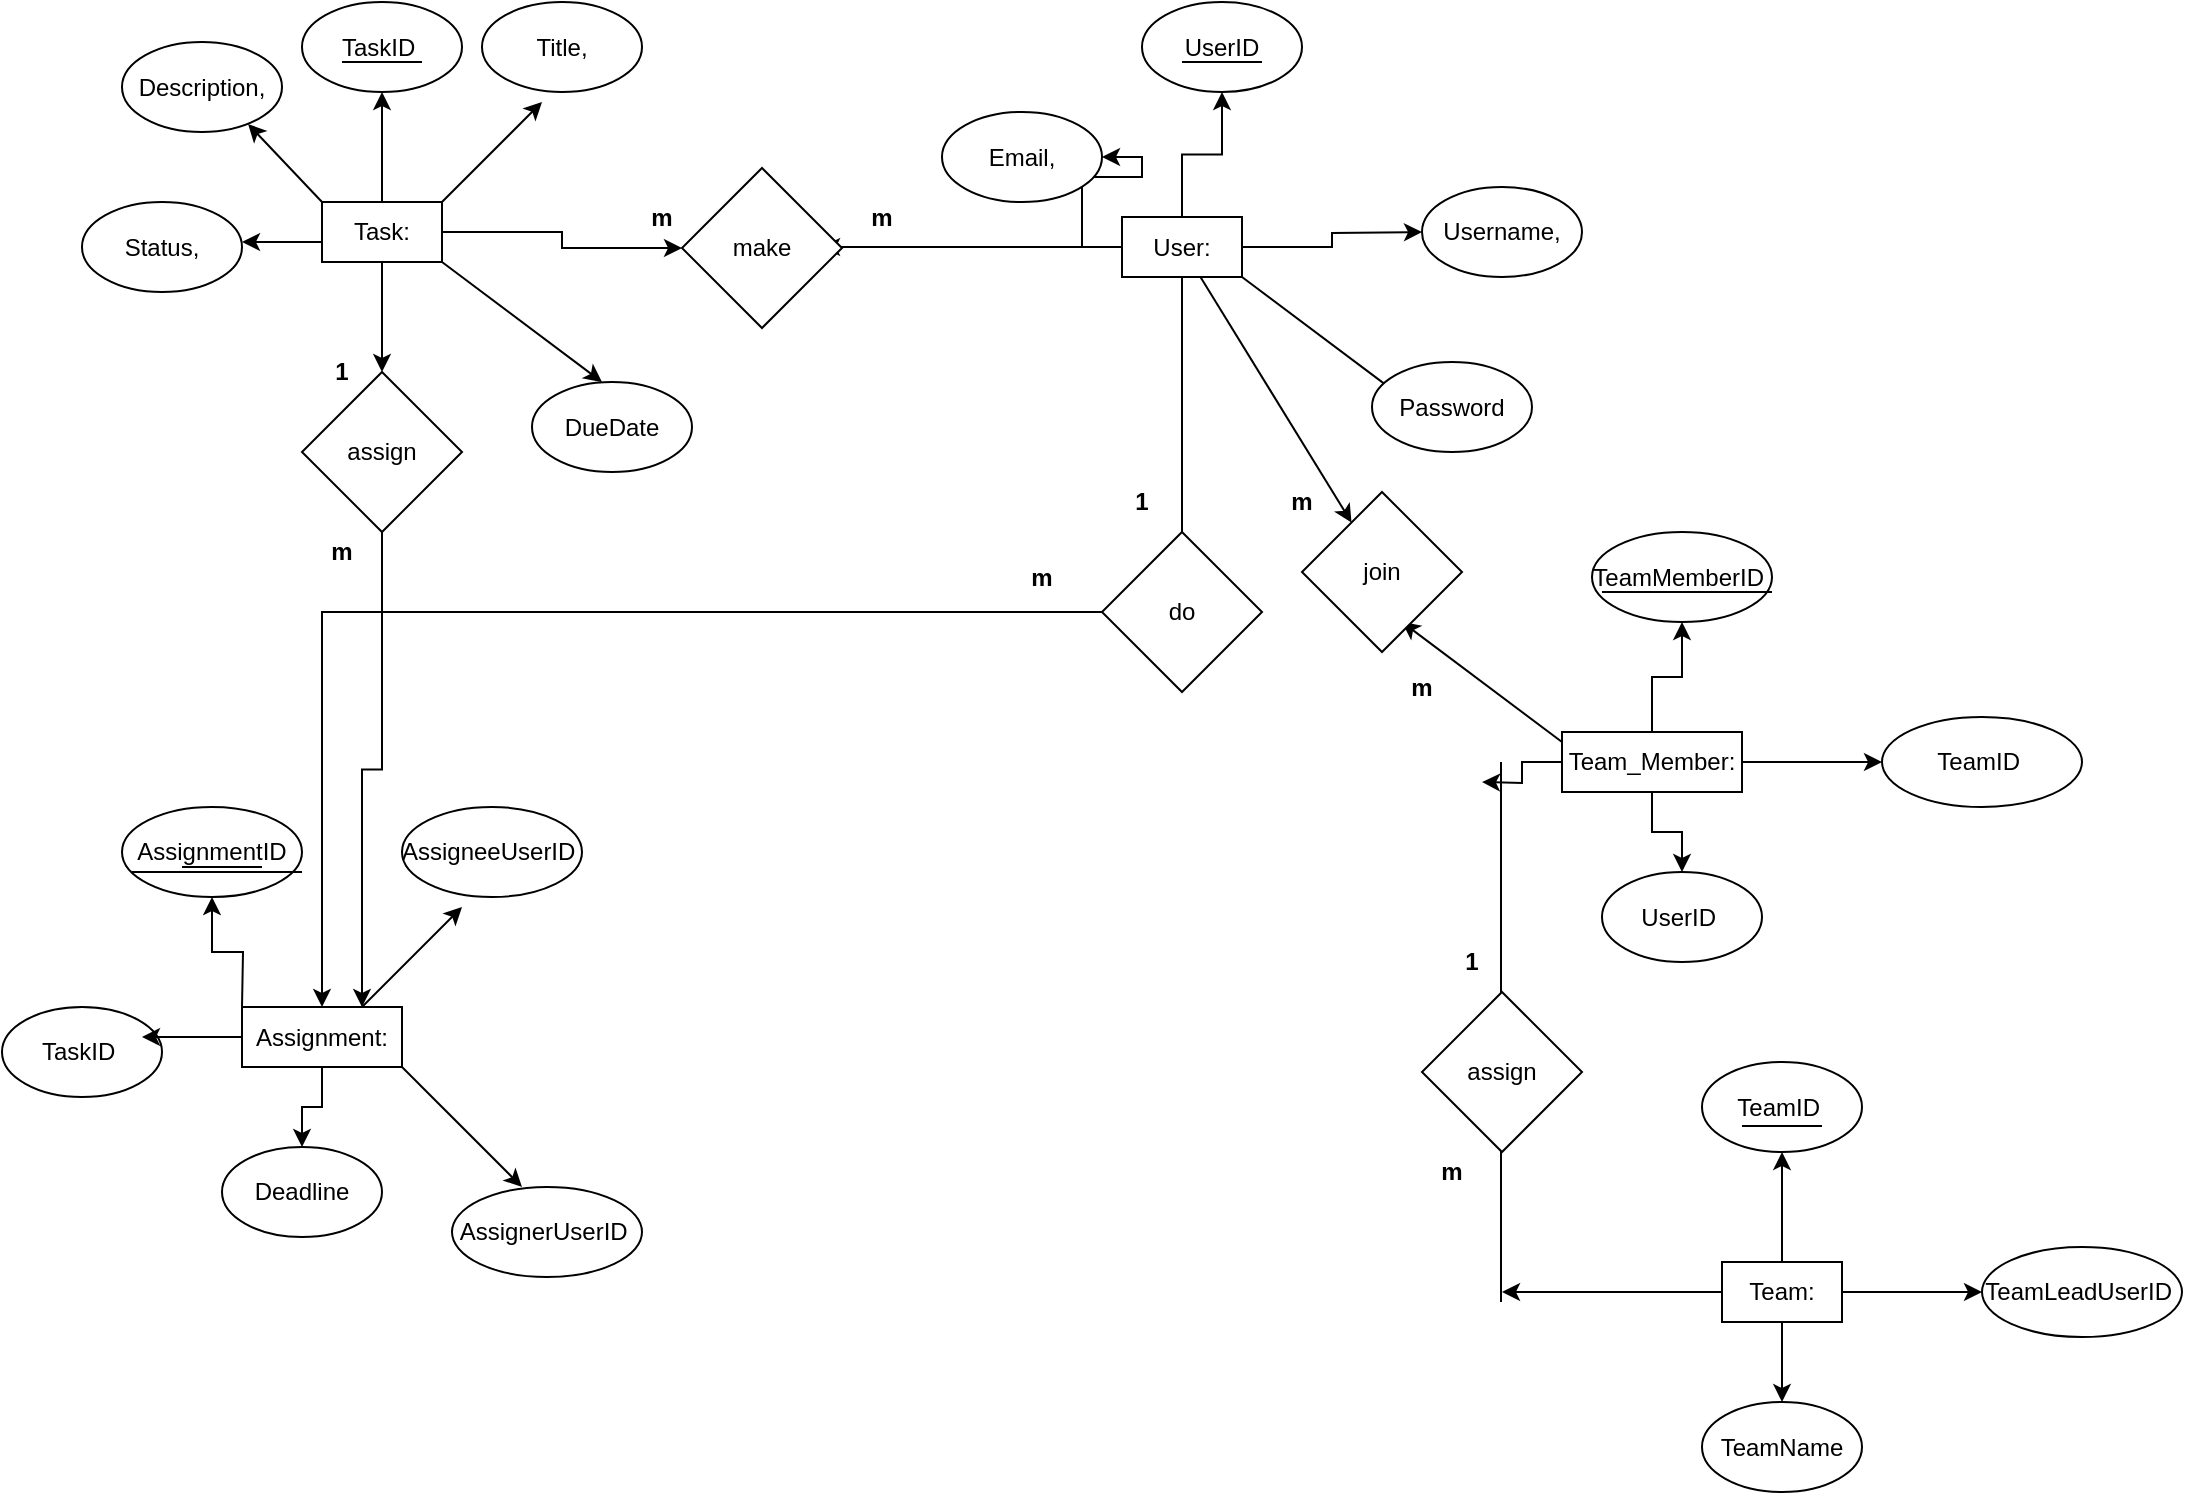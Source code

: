 <mxfile version="22.1.11" type="device">
  <diagram name="Page-1" id="TfQgq6B5Ucdq4LB7p_xn">
    <mxGraphModel dx="1770" dy="1563" grid="1" gridSize="10" guides="1" tooltips="1" connect="1" arrows="1" fold="1" page="1" pageScale="1" pageWidth="850" pageHeight="1100" math="0" shadow="0">
      <root>
        <mxCell id="0" />
        <mxCell id="1" parent="0" />
        <mxCell id="uYBO9HUsvajKBL-rS9Ph-4" value="" style="edgeStyle=orthogonalEdgeStyle;rounded=0;orthogonalLoop=1;jettySize=auto;html=1;" parent="1" source="uYBO9HUsvajKBL-rS9Ph-2" target="uYBO9HUsvajKBL-rS9Ph-3" edge="1">
          <mxGeometry relative="1" as="geometry" />
        </mxCell>
        <mxCell id="uYBO9HUsvajKBL-rS9Ph-6" value="" style="edgeStyle=orthogonalEdgeStyle;rounded=0;orthogonalLoop=1;jettySize=auto;html=1;" parent="1" source="uYBO9HUsvajKBL-rS9Ph-2" edge="1">
          <mxGeometry relative="1" as="geometry">
            <mxPoint x="460" y="-655" as="targetPoint" />
          </mxGeometry>
        </mxCell>
        <mxCell id="uYBO9HUsvajKBL-rS9Ph-57" style="edgeStyle=orthogonalEdgeStyle;rounded=0;orthogonalLoop=1;jettySize=auto;html=1;entryX=1;entryY=0.5;entryDx=0;entryDy=0;" parent="1" source="uYBO9HUsvajKBL-rS9Ph-2" target="uYBO9HUsvajKBL-rS9Ph-9" edge="1">
          <mxGeometry relative="1" as="geometry" />
        </mxCell>
        <mxCell id="uYBO9HUsvajKBL-rS9Ph-58" style="edgeStyle=orthogonalEdgeStyle;rounded=0;orthogonalLoop=1;jettySize=auto;html=1;" parent="1" source="uYBO9HUsvajKBL-rS9Ph-2" edge="1">
          <mxGeometry relative="1" as="geometry">
            <mxPoint x="340" y="-490" as="targetPoint" />
          </mxGeometry>
        </mxCell>
        <mxCell id="uYBO9HUsvajKBL-rS9Ph-88" style="edgeStyle=orthogonalEdgeStyle;rounded=0;orthogonalLoop=1;jettySize=auto;html=1;" parent="1" source="uYBO9HUsvajKBL-rS9Ph-2" edge="1">
          <mxGeometry relative="1" as="geometry">
            <mxPoint x="160" y="-647.5" as="targetPoint" />
          </mxGeometry>
        </mxCell>
        <mxCell id="uYBO9HUsvajKBL-rS9Ph-2" value="User:" style="rounded=0;whiteSpace=wrap;html=1;" parent="1" vertex="1">
          <mxGeometry x="310" y="-662.5" width="60" height="30" as="geometry" />
        </mxCell>
        <mxCell id="uYBO9HUsvajKBL-rS9Ph-3" value="UserID" style="ellipse;whiteSpace=wrap;html=1;rounded=0;" parent="1" vertex="1">
          <mxGeometry x="320" y="-770" width="80" height="45" as="geometry" />
        </mxCell>
        <mxCell id="uYBO9HUsvajKBL-rS9Ph-7" value="Username," style="ellipse;whiteSpace=wrap;html=1;rounded=0;" parent="1" vertex="1">
          <mxGeometry x="460" y="-677.5" width="80" height="45" as="geometry" />
        </mxCell>
        <mxCell id="uYBO9HUsvajKBL-rS9Ph-9" value="Email," style="ellipse;whiteSpace=wrap;html=1;rounded=0;" parent="1" vertex="1">
          <mxGeometry x="220" y="-715" width="80" height="45" as="geometry" />
        </mxCell>
        <mxCell id="uYBO9HUsvajKBL-rS9Ph-12" value="" style="endArrow=classic;html=1;rounded=0;exitX=1;exitY=1;exitDx=0;exitDy=0;" parent="1" edge="1">
          <mxGeometry width="50" height="50" relative="1" as="geometry">
            <mxPoint x="370" y="-632.5" as="sourcePoint" />
            <mxPoint x="450" y="-572.5" as="targetPoint" />
          </mxGeometry>
        </mxCell>
        <mxCell id="uYBO9HUsvajKBL-rS9Ph-13" value="Password" style="ellipse;whiteSpace=wrap;html=1;rounded=0;" parent="1" vertex="1">
          <mxGeometry x="435" y="-590" width="80" height="45" as="geometry" />
        </mxCell>
        <mxCell id="uYBO9HUsvajKBL-rS9Ph-14" value="" style="endArrow=none;html=1;rounded=0;" parent="1" edge="1">
          <mxGeometry width="50" height="50" relative="1" as="geometry">
            <mxPoint x="340" y="-740" as="sourcePoint" />
            <mxPoint x="380" y="-740" as="targetPoint" />
          </mxGeometry>
        </mxCell>
        <mxCell id="uYBO9HUsvajKBL-rS9Ph-15" value="" style="edgeStyle=orthogonalEdgeStyle;rounded=0;orthogonalLoop=1;jettySize=auto;html=1;" parent="1" source="uYBO9HUsvajKBL-rS9Ph-18" target="uYBO9HUsvajKBL-rS9Ph-19" edge="1">
          <mxGeometry relative="1" as="geometry" />
        </mxCell>
        <mxCell id="uYBO9HUsvajKBL-rS9Ph-83" value="" style="edgeStyle=orthogonalEdgeStyle;rounded=0;orthogonalLoop=1;jettySize=auto;html=1;" parent="1" source="uYBO9HUsvajKBL-rS9Ph-18" target="uYBO9HUsvajKBL-rS9Ph-82" edge="1">
          <mxGeometry relative="1" as="geometry" />
        </mxCell>
        <mxCell id="uYBO9HUsvajKBL-rS9Ph-87" style="edgeStyle=orthogonalEdgeStyle;rounded=0;orthogonalLoop=1;jettySize=auto;html=1;entryX=0;entryY=0.5;entryDx=0;entryDy=0;" parent="1" source="uYBO9HUsvajKBL-rS9Ph-18" target="uYBO9HUsvajKBL-rS9Ph-89" edge="1">
          <mxGeometry relative="1" as="geometry">
            <mxPoint x="60" y="-655" as="targetPoint" />
          </mxGeometry>
        </mxCell>
        <mxCell id="uYBO9HUsvajKBL-rS9Ph-18" value="Task:" style="rounded=0;whiteSpace=wrap;html=1;" parent="1" vertex="1">
          <mxGeometry x="-90" y="-670" width="60" height="30" as="geometry" />
        </mxCell>
        <mxCell id="uYBO9HUsvajKBL-rS9Ph-19" value="TaskID&amp;nbsp;" style="ellipse;whiteSpace=wrap;html=1;rounded=0;" parent="1" vertex="1">
          <mxGeometry x="-100" y="-770" width="80" height="45" as="geometry" />
        </mxCell>
        <mxCell id="uYBO9HUsvajKBL-rS9Ph-20" value="Title," style="ellipse;whiteSpace=wrap;html=1;rounded=0;" parent="1" vertex="1">
          <mxGeometry x="-10" y="-770" width="80" height="45" as="geometry" />
        </mxCell>
        <mxCell id="uYBO9HUsvajKBL-rS9Ph-21" value="Description," style="ellipse;whiteSpace=wrap;html=1;rounded=0;" parent="1" vertex="1">
          <mxGeometry x="-190" y="-750" width="80" height="45" as="geometry" />
        </mxCell>
        <mxCell id="uYBO9HUsvajKBL-rS9Ph-22" value="" style="endArrow=classic;html=1;rounded=0;exitX=1;exitY=1;exitDx=0;exitDy=0;" parent="1" source="uYBO9HUsvajKBL-rS9Ph-18" edge="1">
          <mxGeometry width="50" height="50" relative="1" as="geometry">
            <mxPoint y="-630" as="sourcePoint" />
            <mxPoint x="50" y="-580" as="targetPoint" />
          </mxGeometry>
        </mxCell>
        <mxCell id="uYBO9HUsvajKBL-rS9Ph-23" value="DueDate" style="ellipse;whiteSpace=wrap;html=1;rounded=0;" parent="1" vertex="1">
          <mxGeometry x="15" y="-580" width="80" height="45" as="geometry" />
        </mxCell>
        <mxCell id="uYBO9HUsvajKBL-rS9Ph-24" value="" style="endArrow=none;html=1;rounded=0;" parent="1" edge="1">
          <mxGeometry width="50" height="50" relative="1" as="geometry">
            <mxPoint x="-80" y="-740" as="sourcePoint" />
            <mxPoint x="-40" y="-740" as="targetPoint" />
          </mxGeometry>
        </mxCell>
        <mxCell id="uYBO9HUsvajKBL-rS9Ph-25" value="" style="endArrow=classic;html=1;rounded=0;" parent="1" edge="1">
          <mxGeometry width="50" height="50" relative="1" as="geometry">
            <mxPoint x="-30" y="-670" as="sourcePoint" />
            <mxPoint x="20" y="-720" as="targetPoint" />
          </mxGeometry>
        </mxCell>
        <mxCell id="uYBO9HUsvajKBL-rS9Ph-26" value="" style="endArrow=classic;html=1;rounded=0;" parent="1" edge="1">
          <mxGeometry width="50" height="50" relative="1" as="geometry">
            <mxPoint x="-90" y="-650" as="sourcePoint" />
            <mxPoint x="-130" y="-650" as="targetPoint" />
          </mxGeometry>
        </mxCell>
        <mxCell id="uYBO9HUsvajKBL-rS9Ph-27" value="Status," style="ellipse;whiteSpace=wrap;html=1;rounded=0;" parent="1" vertex="1">
          <mxGeometry x="-210" y="-670" width="80" height="45" as="geometry" />
        </mxCell>
        <mxCell id="uYBO9HUsvajKBL-rS9Ph-28" value="" style="edgeStyle=orthogonalEdgeStyle;rounded=0;orthogonalLoop=1;jettySize=auto;html=1;" parent="1" target="uYBO9HUsvajKBL-rS9Ph-30" edge="1">
          <mxGeometry relative="1" as="geometry">
            <mxPoint x="-130" y="-267.5" as="sourcePoint" />
          </mxGeometry>
        </mxCell>
        <mxCell id="uYBO9HUsvajKBL-rS9Ph-39" value="" style="edgeStyle=orthogonalEdgeStyle;rounded=0;orthogonalLoop=1;jettySize=auto;html=1;" parent="1" source="uYBO9HUsvajKBL-rS9Ph-29" target="uYBO9HUsvajKBL-rS9Ph-32" edge="1">
          <mxGeometry relative="1" as="geometry" />
        </mxCell>
        <mxCell id="uYBO9HUsvajKBL-rS9Ph-29" value="Assignment:" style="rounded=0;whiteSpace=wrap;html=1;" parent="1" vertex="1">
          <mxGeometry x="-130" y="-267.5" width="80" height="30" as="geometry" />
        </mxCell>
        <mxCell id="uYBO9HUsvajKBL-rS9Ph-30" value="AssignmentID" style="ellipse;whiteSpace=wrap;html=1;rounded=0;" parent="1" vertex="1">
          <mxGeometry x="-190" y="-367.5" width="90" height="45" as="geometry" />
        </mxCell>
        <mxCell id="uYBO9HUsvajKBL-rS9Ph-31" value="AssigneeUserID&amp;nbsp;" style="ellipse;whiteSpace=wrap;html=1;rounded=0;" parent="1" vertex="1">
          <mxGeometry x="-50" y="-367.5" width="90" height="45" as="geometry" />
        </mxCell>
        <mxCell id="uYBO9HUsvajKBL-rS9Ph-32" value="Deadline" style="ellipse;whiteSpace=wrap;html=1;rounded=0;" parent="1" vertex="1">
          <mxGeometry x="-140" y="-197.5" width="80" height="45" as="geometry" />
        </mxCell>
        <mxCell id="uYBO9HUsvajKBL-rS9Ph-33" value="" style="endArrow=classic;html=1;rounded=0;exitX=1;exitY=1;exitDx=0;exitDy=0;" parent="1" source="uYBO9HUsvajKBL-rS9Ph-29" edge="1">
          <mxGeometry width="50" height="50" relative="1" as="geometry">
            <mxPoint x="-40" y="-227.5" as="sourcePoint" />
            <mxPoint x="10" y="-177.5" as="targetPoint" />
          </mxGeometry>
        </mxCell>
        <mxCell id="uYBO9HUsvajKBL-rS9Ph-34" value="AssignerUserID&amp;nbsp;" style="ellipse;whiteSpace=wrap;html=1;rounded=0;" parent="1" vertex="1">
          <mxGeometry x="-25" y="-177.5" width="95" height="45" as="geometry" />
        </mxCell>
        <mxCell id="uYBO9HUsvajKBL-rS9Ph-35" value="" style="endArrow=none;html=1;rounded=0;" parent="1" edge="1">
          <mxGeometry width="50" height="50" relative="1" as="geometry">
            <mxPoint x="-160" y="-337.5" as="sourcePoint" />
            <mxPoint x="-120" y="-337.5" as="targetPoint" />
          </mxGeometry>
        </mxCell>
        <mxCell id="uYBO9HUsvajKBL-rS9Ph-36" value="" style="endArrow=classic;html=1;rounded=0;" parent="1" edge="1">
          <mxGeometry width="50" height="50" relative="1" as="geometry">
            <mxPoint x="-70" y="-267.5" as="sourcePoint" />
            <mxPoint x="-20" y="-317.5" as="targetPoint" />
          </mxGeometry>
        </mxCell>
        <mxCell id="uYBO9HUsvajKBL-rS9Ph-37" value="TaskID&amp;nbsp;" style="ellipse;whiteSpace=wrap;html=1;rounded=0;" parent="1" vertex="1">
          <mxGeometry x="-250" y="-267.5" width="80" height="45" as="geometry" />
        </mxCell>
        <mxCell id="uYBO9HUsvajKBL-rS9Ph-38" style="edgeStyle=orthogonalEdgeStyle;rounded=0;orthogonalLoop=1;jettySize=auto;html=1;entryX=0.875;entryY=0.333;entryDx=0;entryDy=0;entryPerimeter=0;" parent="1" source="uYBO9HUsvajKBL-rS9Ph-29" target="uYBO9HUsvajKBL-rS9Ph-37" edge="1">
          <mxGeometry relative="1" as="geometry" />
        </mxCell>
        <mxCell id="uYBO9HUsvajKBL-rS9Ph-44" style="edgeStyle=orthogonalEdgeStyle;rounded=0;orthogonalLoop=1;jettySize=auto;html=1;" parent="1" source="uYBO9HUsvajKBL-rS9Ph-40" target="uYBO9HUsvajKBL-rS9Ph-42" edge="1">
          <mxGeometry relative="1" as="geometry" />
        </mxCell>
        <mxCell id="uYBO9HUsvajKBL-rS9Ph-45" style="edgeStyle=orthogonalEdgeStyle;rounded=0;orthogonalLoop=1;jettySize=auto;html=1;entryX=0.5;entryY=1;entryDx=0;entryDy=0;" parent="1" source="uYBO9HUsvajKBL-rS9Ph-40" target="uYBO9HUsvajKBL-rS9Ph-41" edge="1">
          <mxGeometry relative="1" as="geometry" />
        </mxCell>
        <mxCell id="uYBO9HUsvajKBL-rS9Ph-46" style="edgeStyle=orthogonalEdgeStyle;rounded=0;orthogonalLoop=1;jettySize=auto;html=1;entryX=0.5;entryY=0;entryDx=0;entryDy=0;" parent="1" source="uYBO9HUsvajKBL-rS9Ph-40" target="uYBO9HUsvajKBL-rS9Ph-43" edge="1">
          <mxGeometry relative="1" as="geometry" />
        </mxCell>
        <mxCell id="uYBO9HUsvajKBL-rS9Ph-70" style="edgeStyle=orthogonalEdgeStyle;rounded=0;orthogonalLoop=1;jettySize=auto;html=1;" parent="1" source="uYBO9HUsvajKBL-rS9Ph-40" edge="1">
          <mxGeometry relative="1" as="geometry">
            <mxPoint x="500" y="-125" as="targetPoint" />
          </mxGeometry>
        </mxCell>
        <mxCell id="uYBO9HUsvajKBL-rS9Ph-40" value="Team:" style="rounded=0;whiteSpace=wrap;html=1;" parent="1" vertex="1">
          <mxGeometry x="610" y="-140" width="60" height="30" as="geometry" />
        </mxCell>
        <mxCell id="uYBO9HUsvajKBL-rS9Ph-41" value="TeamID&amp;nbsp;" style="ellipse;whiteSpace=wrap;html=1;rounded=0;" parent="1" vertex="1">
          <mxGeometry x="600" y="-240" width="80" height="45" as="geometry" />
        </mxCell>
        <mxCell id="uYBO9HUsvajKBL-rS9Ph-42" value="TeamLeadUserID&amp;nbsp;" style="ellipse;whiteSpace=wrap;html=1;rounded=0;" parent="1" vertex="1">
          <mxGeometry x="740" y="-147.5" width="100" height="45" as="geometry" />
        </mxCell>
        <mxCell id="uYBO9HUsvajKBL-rS9Ph-43" value="TeamName" style="ellipse;whiteSpace=wrap;html=1;rounded=0;" parent="1" vertex="1">
          <mxGeometry x="600" y="-70" width="80" height="45" as="geometry" />
        </mxCell>
        <mxCell id="uYBO9HUsvajKBL-rS9Ph-47" value="" style="endArrow=none;html=1;rounded=0;" parent="1" edge="1">
          <mxGeometry width="50" height="50" relative="1" as="geometry">
            <mxPoint x="620" y="-208" as="sourcePoint" />
            <mxPoint x="660" y="-208" as="targetPoint" />
          </mxGeometry>
        </mxCell>
        <mxCell id="uYBO9HUsvajKBL-rS9Ph-48" style="edgeStyle=orthogonalEdgeStyle;rounded=0;orthogonalLoop=1;jettySize=auto;html=1;" parent="1" source="uYBO9HUsvajKBL-rS9Ph-51" target="uYBO9HUsvajKBL-rS9Ph-53" edge="1">
          <mxGeometry relative="1" as="geometry" />
        </mxCell>
        <mxCell id="uYBO9HUsvajKBL-rS9Ph-49" style="edgeStyle=orthogonalEdgeStyle;rounded=0;orthogonalLoop=1;jettySize=auto;html=1;entryX=0.5;entryY=1;entryDx=0;entryDy=0;" parent="1" source="uYBO9HUsvajKBL-rS9Ph-51" target="uYBO9HUsvajKBL-rS9Ph-52" edge="1">
          <mxGeometry relative="1" as="geometry" />
        </mxCell>
        <mxCell id="uYBO9HUsvajKBL-rS9Ph-50" style="edgeStyle=orthogonalEdgeStyle;rounded=0;orthogonalLoop=1;jettySize=auto;html=1;entryX=0.5;entryY=0;entryDx=0;entryDy=0;" parent="1" source="uYBO9HUsvajKBL-rS9Ph-51" target="uYBO9HUsvajKBL-rS9Ph-54" edge="1">
          <mxGeometry relative="1" as="geometry" />
        </mxCell>
        <mxCell id="uYBO9HUsvajKBL-rS9Ph-71" style="edgeStyle=orthogonalEdgeStyle;rounded=0;orthogonalLoop=1;jettySize=auto;html=1;" parent="1" source="uYBO9HUsvajKBL-rS9Ph-51" edge="1">
          <mxGeometry relative="1" as="geometry">
            <mxPoint x="490" y="-380" as="targetPoint" />
          </mxGeometry>
        </mxCell>
        <mxCell id="uYBO9HUsvajKBL-rS9Ph-51" value="Team_Member:" style="rounded=0;whiteSpace=wrap;html=1;" parent="1" vertex="1">
          <mxGeometry x="530" y="-405" width="90" height="30" as="geometry" />
        </mxCell>
        <mxCell id="uYBO9HUsvajKBL-rS9Ph-52" value="TeamMemberID&amp;nbsp;" style="ellipse;whiteSpace=wrap;html=1;rounded=0;" parent="1" vertex="1">
          <mxGeometry x="545" y="-505" width="90" height="45" as="geometry" />
        </mxCell>
        <mxCell id="uYBO9HUsvajKBL-rS9Ph-53" value="TeamID&amp;nbsp;" style="ellipse;whiteSpace=wrap;html=1;rounded=0;" parent="1" vertex="1">
          <mxGeometry x="690" y="-412.5" width="100" height="45" as="geometry" />
        </mxCell>
        <mxCell id="uYBO9HUsvajKBL-rS9Ph-54" value="UserID&amp;nbsp;" style="ellipse;whiteSpace=wrap;html=1;rounded=0;" parent="1" vertex="1">
          <mxGeometry x="550" y="-335" width="80" height="45" as="geometry" />
        </mxCell>
        <mxCell id="uYBO9HUsvajKBL-rS9Ph-56" value="" style="endArrow=none;html=1;rounded=0;" parent="1" edge="1">
          <mxGeometry width="50" height="50" relative="1" as="geometry">
            <mxPoint x="550" y="-475" as="sourcePoint" />
            <mxPoint x="635" y="-475" as="targetPoint" />
          </mxGeometry>
        </mxCell>
        <mxCell id="uYBO9HUsvajKBL-rS9Ph-81" style="edgeStyle=orthogonalEdgeStyle;rounded=0;orthogonalLoop=1;jettySize=auto;html=1;" parent="1" source="uYBO9HUsvajKBL-rS9Ph-60" target="uYBO9HUsvajKBL-rS9Ph-29" edge="1">
          <mxGeometry relative="1" as="geometry" />
        </mxCell>
        <mxCell id="uYBO9HUsvajKBL-rS9Ph-60" value="do" style="rhombus;whiteSpace=wrap;html=1;" parent="1" vertex="1">
          <mxGeometry x="300" y="-505" width="80" height="80" as="geometry" />
        </mxCell>
        <mxCell id="uYBO9HUsvajKBL-rS9Ph-61" value="&lt;b&gt;1&lt;/b&gt;" style="text;html=1;strokeColor=none;fillColor=none;align=center;verticalAlign=middle;whiteSpace=wrap;rounded=0;" parent="1" vertex="1">
          <mxGeometry x="290" y="-535" width="60" height="30" as="geometry" />
        </mxCell>
        <mxCell id="uYBO9HUsvajKBL-rS9Ph-63" value="&lt;b&gt;m&lt;/b&gt;" style="text;html=1;strokeColor=none;fillColor=none;align=center;verticalAlign=middle;whiteSpace=wrap;rounded=0;" parent="1" vertex="1">
          <mxGeometry x="240" y="-497.5" width="60" height="30" as="geometry" />
        </mxCell>
        <mxCell id="uYBO9HUsvajKBL-rS9Ph-64" value="" style="endArrow=classic;html=1;rounded=0;" parent="1" edge="1">
          <mxGeometry width="50" height="50" relative="1" as="geometry">
            <mxPoint x="530" y="-400" as="sourcePoint" />
            <mxPoint x="450" y="-460" as="targetPoint" />
          </mxGeometry>
        </mxCell>
        <mxCell id="uYBO9HUsvajKBL-rS9Ph-66" value="" style="endArrow=classic;html=1;rounded=0;" parent="1" source="uYBO9HUsvajKBL-rS9Ph-2" target="uYBO9HUsvajKBL-rS9Ph-67" edge="1">
          <mxGeometry width="50" height="50" relative="1" as="geometry">
            <mxPoint x="370" y="-500" as="sourcePoint" />
            <mxPoint x="420" y="-500" as="targetPoint" />
          </mxGeometry>
        </mxCell>
        <mxCell id="uYBO9HUsvajKBL-rS9Ph-67" value="join" style="rhombus;whiteSpace=wrap;html=1;" parent="1" vertex="1">
          <mxGeometry x="400" y="-525" width="80" height="80" as="geometry" />
        </mxCell>
        <mxCell id="uYBO9HUsvajKBL-rS9Ph-68" value="&lt;b&gt;m&lt;/b&gt;" style="text;html=1;strokeColor=none;fillColor=none;align=center;verticalAlign=middle;whiteSpace=wrap;rounded=0;" parent="1" vertex="1">
          <mxGeometry x="370" y="-535" width="60" height="30" as="geometry" />
        </mxCell>
        <mxCell id="uYBO9HUsvajKBL-rS9Ph-69" value="&lt;b&gt;m&lt;/b&gt;" style="text;html=1;strokeColor=none;fillColor=none;align=center;verticalAlign=middle;whiteSpace=wrap;rounded=0;" parent="1" vertex="1">
          <mxGeometry x="430" y="-442.5" width="60" height="30" as="geometry" />
        </mxCell>
        <mxCell id="uYBO9HUsvajKBL-rS9Ph-72" value="" style="endArrow=classic;html=1;rounded=0;" parent="1" edge="1">
          <mxGeometry width="50" height="50" relative="1" as="geometry">
            <mxPoint x="499.5" y="-390" as="sourcePoint" />
            <mxPoint x="499.5" y="-260" as="targetPoint" />
          </mxGeometry>
        </mxCell>
        <mxCell id="uYBO9HUsvajKBL-rS9Ph-74" value="" style="endArrow=classic;html=1;rounded=0;" parent="1" edge="1">
          <mxGeometry width="50" height="50" relative="1" as="geometry">
            <mxPoint x="499.5" y="-120" as="sourcePoint" />
            <mxPoint x="499.5" y="-210" as="targetPoint" />
          </mxGeometry>
        </mxCell>
        <mxCell id="uYBO9HUsvajKBL-rS9Ph-75" value="assign" style="rhombus;whiteSpace=wrap;html=1;" parent="1" vertex="1">
          <mxGeometry x="460" y="-275" width="80" height="80" as="geometry" />
        </mxCell>
        <mxCell id="uYBO9HUsvajKBL-rS9Ph-76" value="&lt;b&gt;1&lt;/b&gt;" style="text;html=1;strokeColor=none;fillColor=none;align=center;verticalAlign=middle;whiteSpace=wrap;rounded=0;" parent="1" vertex="1">
          <mxGeometry x="455" y="-305" width="60" height="30" as="geometry" />
        </mxCell>
        <mxCell id="uYBO9HUsvajKBL-rS9Ph-79" value="&lt;b&gt;m&lt;/b&gt;" style="text;html=1;strokeColor=none;fillColor=none;align=center;verticalAlign=middle;whiteSpace=wrap;rounded=0;" parent="1" vertex="1">
          <mxGeometry x="445" y="-200" width="60" height="30" as="geometry" />
        </mxCell>
        <mxCell id="uYBO9HUsvajKBL-rS9Ph-80" value="" style="endArrow=classic;html=1;rounded=0;entryX=0.788;entryY=0.911;entryDx=0;entryDy=0;entryPerimeter=0;" parent="1" target="uYBO9HUsvajKBL-rS9Ph-21" edge="1">
          <mxGeometry width="50" height="50" relative="1" as="geometry">
            <mxPoint x="-90" y="-670" as="sourcePoint" />
            <mxPoint x="-40" y="-720" as="targetPoint" />
          </mxGeometry>
        </mxCell>
        <mxCell id="uYBO9HUsvajKBL-rS9Ph-84" style="edgeStyle=orthogonalEdgeStyle;rounded=0;orthogonalLoop=1;jettySize=auto;html=1;entryX=0.75;entryY=0;entryDx=0;entryDy=0;" parent="1" source="uYBO9HUsvajKBL-rS9Ph-82" target="uYBO9HUsvajKBL-rS9Ph-29" edge="1">
          <mxGeometry relative="1" as="geometry" />
        </mxCell>
        <mxCell id="uYBO9HUsvajKBL-rS9Ph-82" value="assign" style="rhombus;whiteSpace=wrap;html=1;rounded=0;" parent="1" vertex="1">
          <mxGeometry x="-100" y="-585" width="80" height="80" as="geometry" />
        </mxCell>
        <mxCell id="uYBO9HUsvajKBL-rS9Ph-85" value="&lt;b&gt;1&lt;/b&gt;" style="text;html=1;strokeColor=none;fillColor=none;align=center;verticalAlign=middle;whiteSpace=wrap;rounded=0;" parent="1" vertex="1">
          <mxGeometry x="-110" y="-600" width="60" height="30" as="geometry" />
        </mxCell>
        <mxCell id="uYBO9HUsvajKBL-rS9Ph-86" value="&lt;b&gt;m&lt;/b&gt;" style="text;html=1;strokeColor=none;fillColor=none;align=center;verticalAlign=middle;whiteSpace=wrap;rounded=0;" parent="1" vertex="1">
          <mxGeometry x="-110" y="-510" width="60" height="30" as="geometry" />
        </mxCell>
        <mxCell id="uYBO9HUsvajKBL-rS9Ph-89" value="make" style="rhombus;whiteSpace=wrap;html=1;" parent="1" vertex="1">
          <mxGeometry x="90" y="-687" width="80" height="80" as="geometry" />
        </mxCell>
        <mxCell id="uYBO9HUsvajKBL-rS9Ph-90" value="&lt;b&gt;m&lt;/b&gt;" style="text;html=1;strokeColor=none;fillColor=none;align=center;verticalAlign=middle;whiteSpace=wrap;rounded=0;" parent="1" vertex="1">
          <mxGeometry x="160" y="-677.5" width="60" height="30" as="geometry" />
        </mxCell>
        <mxCell id="uYBO9HUsvajKBL-rS9Ph-91" value="&lt;b&gt;m&lt;/b&gt;" style="text;html=1;strokeColor=none;fillColor=none;align=center;verticalAlign=middle;whiteSpace=wrap;rounded=0;" parent="1" vertex="1">
          <mxGeometry x="50" y="-677.5" width="60" height="30" as="geometry" />
        </mxCell>
        <mxCell id="uYBO9HUsvajKBL-rS9Ph-92" value="" style="endArrow=none;html=1;rounded=0;" parent="1" edge="1">
          <mxGeometry width="50" height="50" relative="1" as="geometry">
            <mxPoint x="-185" y="-335" as="sourcePoint" />
            <mxPoint x="-100" y="-335" as="targetPoint" />
          </mxGeometry>
        </mxCell>
      </root>
    </mxGraphModel>
  </diagram>
</mxfile>
